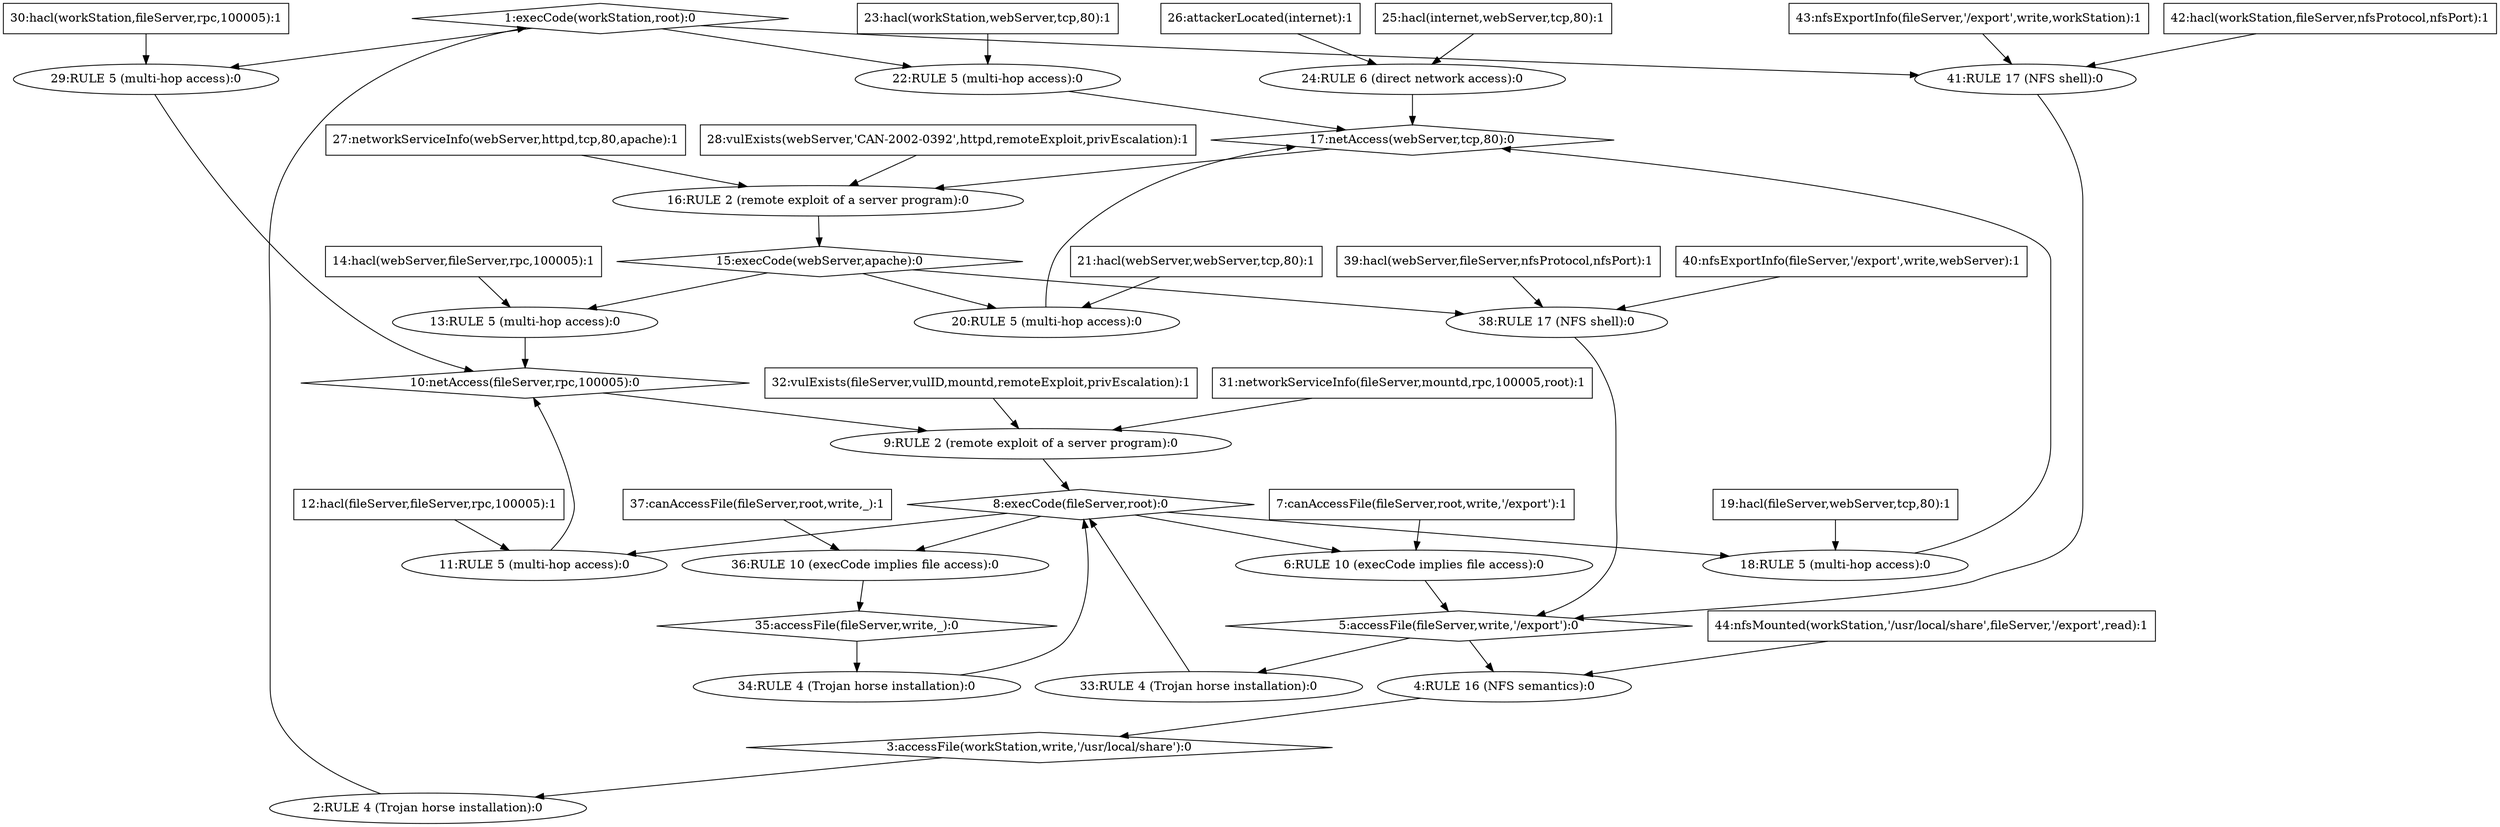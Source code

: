 digraph G {
	1 [label="1:execCode(workStation,root):0",shape=diamond];
	2 [label="2:RULE 4 (Trojan horse installation):0",shape=ellipse];
	3 [label="3:accessFile(workStation,write,'/usr/local/share'):0",shape=diamond];
	4 [label="4:RULE 16 (NFS semantics):0",shape=ellipse];
	5 [label="5:accessFile(fileServer,write,'/export'):0",shape=diamond];
	6 [label="6:RULE 10 (execCode implies file access):0",shape=ellipse];
	7 [label="7:canAccessFile(fileServer,root,write,'/export'):1",shape=box];
	8 [label="8:execCode(fileServer,root):0",shape=diamond];
	9 [label="9:RULE 2 (remote exploit of a server program):0",shape=ellipse];
	10 [label="10:netAccess(fileServer,rpc,100005):0",shape=diamond];
	11 [label="11:RULE 5 (multi-hop access):0",shape=ellipse];
	12 [label="12:hacl(fileServer,fileServer,rpc,100005):1",shape=box];
	13 [label="13:RULE 5 (multi-hop access):0",shape=ellipse];
	14 [label="14:hacl(webServer,fileServer,rpc,100005):1",shape=box];
	15 [label="15:execCode(webServer,apache):0",shape=diamond];
	16 [label="16:RULE 2 (remote exploit of a server program):0",shape=ellipse];
	17 [label="17:netAccess(webServer,tcp,80):0",shape=diamond];
	18 [label="18:RULE 5 (multi-hop access):0",shape=ellipse];
	19 [label="19:hacl(fileServer,webServer,tcp,80):1",shape=box];
	20 [label="20:RULE 5 (multi-hop access):0",shape=ellipse];
	21 [label="21:hacl(webServer,webServer,tcp,80):1",shape=box];
	22 [label="22:RULE 5 (multi-hop access):0",shape=ellipse];
	23 [label="23:hacl(workStation,webServer,tcp,80):1",shape=box];
	24 [label="24:RULE 6 (direct network access):0",shape=ellipse];
	25 [label="25:hacl(internet,webServer,tcp,80):1",shape=box];
	26 [label="26:attackerLocated(internet):1",shape=box];
	27 [label="27:networkServiceInfo(webServer,httpd,tcp,80,apache):1",shape=box];
	28 [label="28:vulExists(webServer,'CAN-2002-0392',httpd,remoteExploit,privEscalation):1",shape=box];
	29 [label="29:RULE 5 (multi-hop access):0",shape=ellipse];
	30 [label="30:hacl(workStation,fileServer,rpc,100005):1",shape=box];
	31 [label="31:networkServiceInfo(fileServer,mountd,rpc,100005,root):1",shape=box];
	32 [label="32:vulExists(fileServer,vulID,mountd,remoteExploit,privEscalation):1",shape=box];
	33 [label="33:RULE 4 (Trojan horse installation):0",shape=ellipse];
	34 [label="34:RULE 4 (Trojan horse installation):0",shape=ellipse];
	35 [label="35:accessFile(fileServer,write,_):0",shape=diamond];
	36 [label="36:RULE 10 (execCode implies file access):0",shape=ellipse];
	37 [label="37:canAccessFile(fileServer,root,write,_):1",shape=box];
	38 [label="38:RULE 17 (NFS shell):0",shape=ellipse];
	39 [label="39:hacl(webServer,fileServer,nfsProtocol,nfsPort):1",shape=box];
	40 [label="40:nfsExportInfo(fileServer,'/export',write,webServer):1",shape=box];
	41 [label="41:RULE 17 (NFS shell):0",shape=ellipse];
	42 [label="42:hacl(workStation,fileServer,nfsProtocol,nfsPort):1",shape=box];
	43 [label="43:nfsExportInfo(fileServer,'/export',write,workStation):1",shape=box];
	44 [label="44:nfsMounted(workStation,'/usr/local/share',fileServer,'/export',read):1",shape=box];
	7 -> 	6;
	12 -> 	11;
	8 -> 	11;
	11 -> 	10;
	14 -> 	13;
	19 -> 	18;
	8 -> 	18;
	18 -> 	17;
	21 -> 	20;
	15 -> 	20;
	20 -> 	17;
	23 -> 	22;
	1 -> 	22;
	22 -> 	17;
	25 -> 	24;
	26 -> 	24;
	24 -> 	17;
	17 -> 	16;
	27 -> 	16;
	28 -> 	16;
	16 -> 	15;
	15 -> 	13;
	13 -> 	10;
	30 -> 	29;
	1 -> 	29;
	29 -> 	10;
	10 -> 	9;
	31 -> 	9;
	32 -> 	9;
	9 -> 	8;
	5 -> 	33;
	33 -> 	8;
	37 -> 	36;
	8 -> 	36;
	36 -> 	35;
	35 -> 	34;
	34 -> 	8;
	8 -> 	6;
	6 -> 	5;
	39 -> 	38;
	40 -> 	38;
	15 -> 	38;
	38 -> 	5;
	42 -> 	41;
	43 -> 	41;
	1 -> 	41;
	41 -> 	5;
	5 -> 	4;
	44 -> 	4;
	4 -> 	3;
	3 -> 	2;
	2 -> 	1;
}
